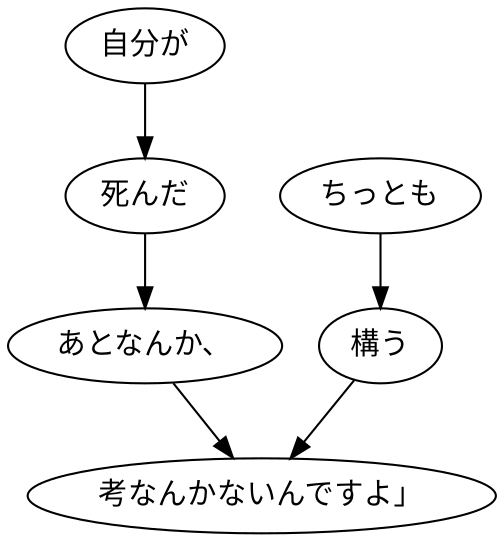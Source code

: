 digraph graph6770 {
	node0 [label="自分が"];
	node1 [label="死んだ"];
	node2 [label="あとなんか、"];
	node3 [label="ちっとも"];
	node4 [label="構う"];
	node5 [label="考なんかないんですよ」"];
	node0 -> node1;
	node1 -> node2;
	node2 -> node5;
	node3 -> node4;
	node4 -> node5;
}
